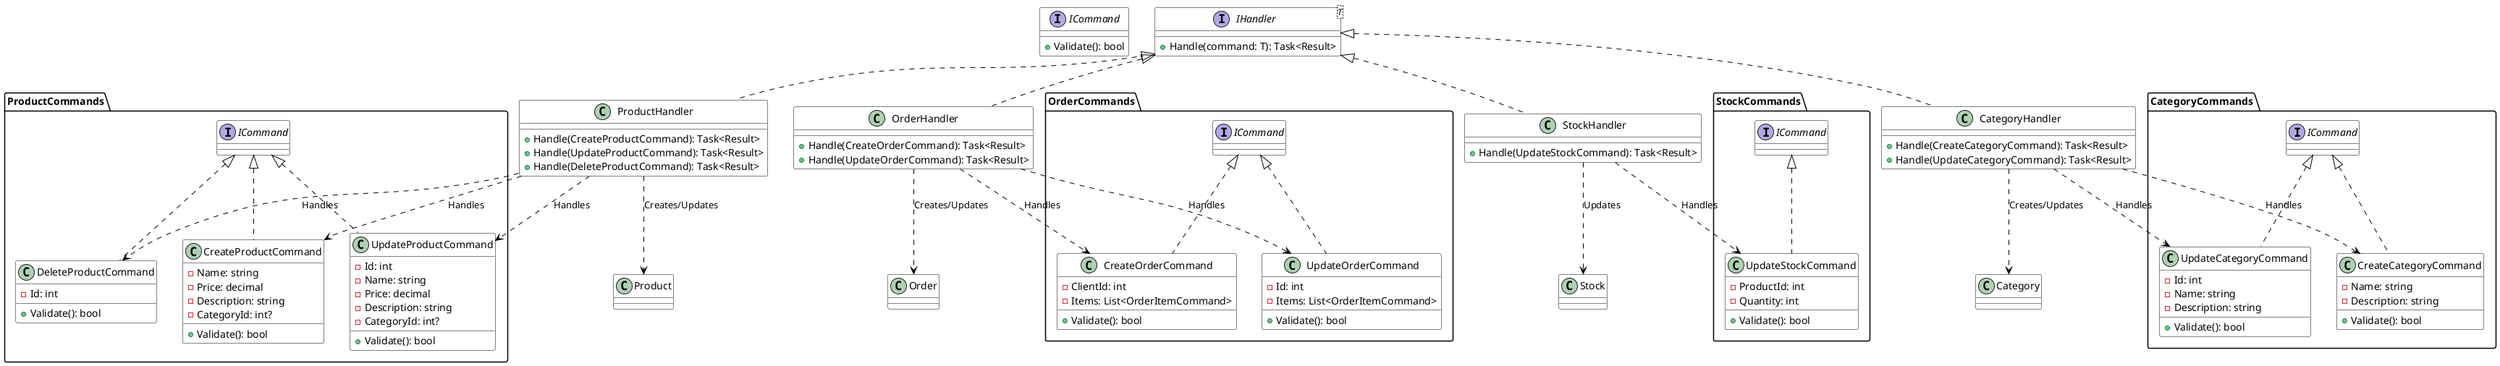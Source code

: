 @startuml 4Pets Commands and Handlers

skinparam class {
    BackgroundColor White
    ArrowColor Black
    BorderColor Black
}

' Interfaces
interface ICommand {
    + Validate(): bool
}

interface IHandler<T> {
    + Handle(command: T): Task<Result>
}

' Commands
namespace ProductCommands {
    class CreateProductCommand implements ICommand {
        - Name: string
        - Price: decimal
        - Description: string
        - CategoryId: int?
        + Validate(): bool
    }

    class UpdateProductCommand implements ICommand {
        - Id: int
        - Name: string
        - Price: decimal
        - Description: string
        - CategoryId: int?
        + Validate(): bool
    }

    class DeleteProductCommand implements ICommand {
        - Id: int
        + Validate(): bool
    }
}

namespace OrderCommands {
    class CreateOrderCommand implements ICommand {
        - ClientId: int
        - Items: List<OrderItemCommand>
        + Validate(): bool
    }

    class UpdateOrderCommand implements ICommand {
        - Id: int
        - Items: List<OrderItemCommand>
        + Validate(): bool
    }
}

namespace CategoryCommands {
    class CreateCategoryCommand implements ICommand {
        - Name: string
        - Description: string
        + Validate(): bool
    }

    class UpdateCategoryCommand implements ICommand {
        - Id: int
        - Name: string
        - Description: string
        + Validate(): bool
    }
}

namespace StockCommands {
    class UpdateStockCommand implements ICommand {
        - ProductId: int
        - Quantity: int
        + Validate(): bool
    }
}

' Handlers
class ProductHandler implements IHandler {
    + Handle(CreateProductCommand): Task<Result>
    + Handle(UpdateProductCommand): Task<Result>
    + Handle(DeleteProductCommand): Task<Result>
}

class OrderHandler implements IHandler {
    + Handle(CreateOrderCommand): Task<Result>
    + Handle(UpdateOrderCommand): Task<Result>
}

class CategoryHandler implements IHandler {
    + Handle(CreateCategoryCommand): Task<Result>
    + Handle(UpdateCategoryCommand): Task<Result>
}

class StockHandler implements IHandler {
    + Handle(UpdateStockCommand): Task<Result>
}

' Domain Entities (simplified)
class Product
class Order
class Category
class Stock

' Relacionamentos
ProductHandler ..> Product : "Creates/Updates"
OrderHandler ..> Order : "Creates/Updates"
CategoryHandler ..> Category : "Creates/Updates"
StockHandler ..> Stock : "Updates"

ProductHandler ..> CreateProductCommand : "Handles"
ProductHandler ..> UpdateProductCommand : "Handles"
ProductHandler ..> DeleteProductCommand : "Handles"

OrderHandler ..> CreateOrderCommand : "Handles"
OrderHandler ..> UpdateOrderCommand : "Handles"

CategoryHandler ..> CreateCategoryCommand : "Handles"
CategoryHandler ..> UpdateCategoryCommand : "Handles"

StockHandler ..> UpdateStockCommand : "Handles"

' Agrupamento visual
together {
    class ProductHandler
    class OrderHandler
    class CategoryHandler
    class StockHandler
}

@enduml 
